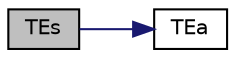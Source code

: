 digraph "TEs"
{
  bgcolor="transparent";
  edge [fontname="Helvetica",fontsize="10",labelfontname="Helvetica",labelfontsize="10"];
  node [fontname="Helvetica",fontsize="10",shape=record];
  rankdir="LR";
  Node1 [label="TEs",height=0.2,width=0.4,color="black", fillcolor="grey75", style="filled", fontcolor="black"];
  Node1 -> Node2 [color="midnightblue",fontsize="10",style="solid",fontname="Helvetica"];
  Node2 [label="TEa",height=0.2,width=0.4,color="black",URL="$a02677.html#a1d7d22fdfa2f5845040999fa28d8e090",tooltip="Temperature from absolute internal energy. "];
}
